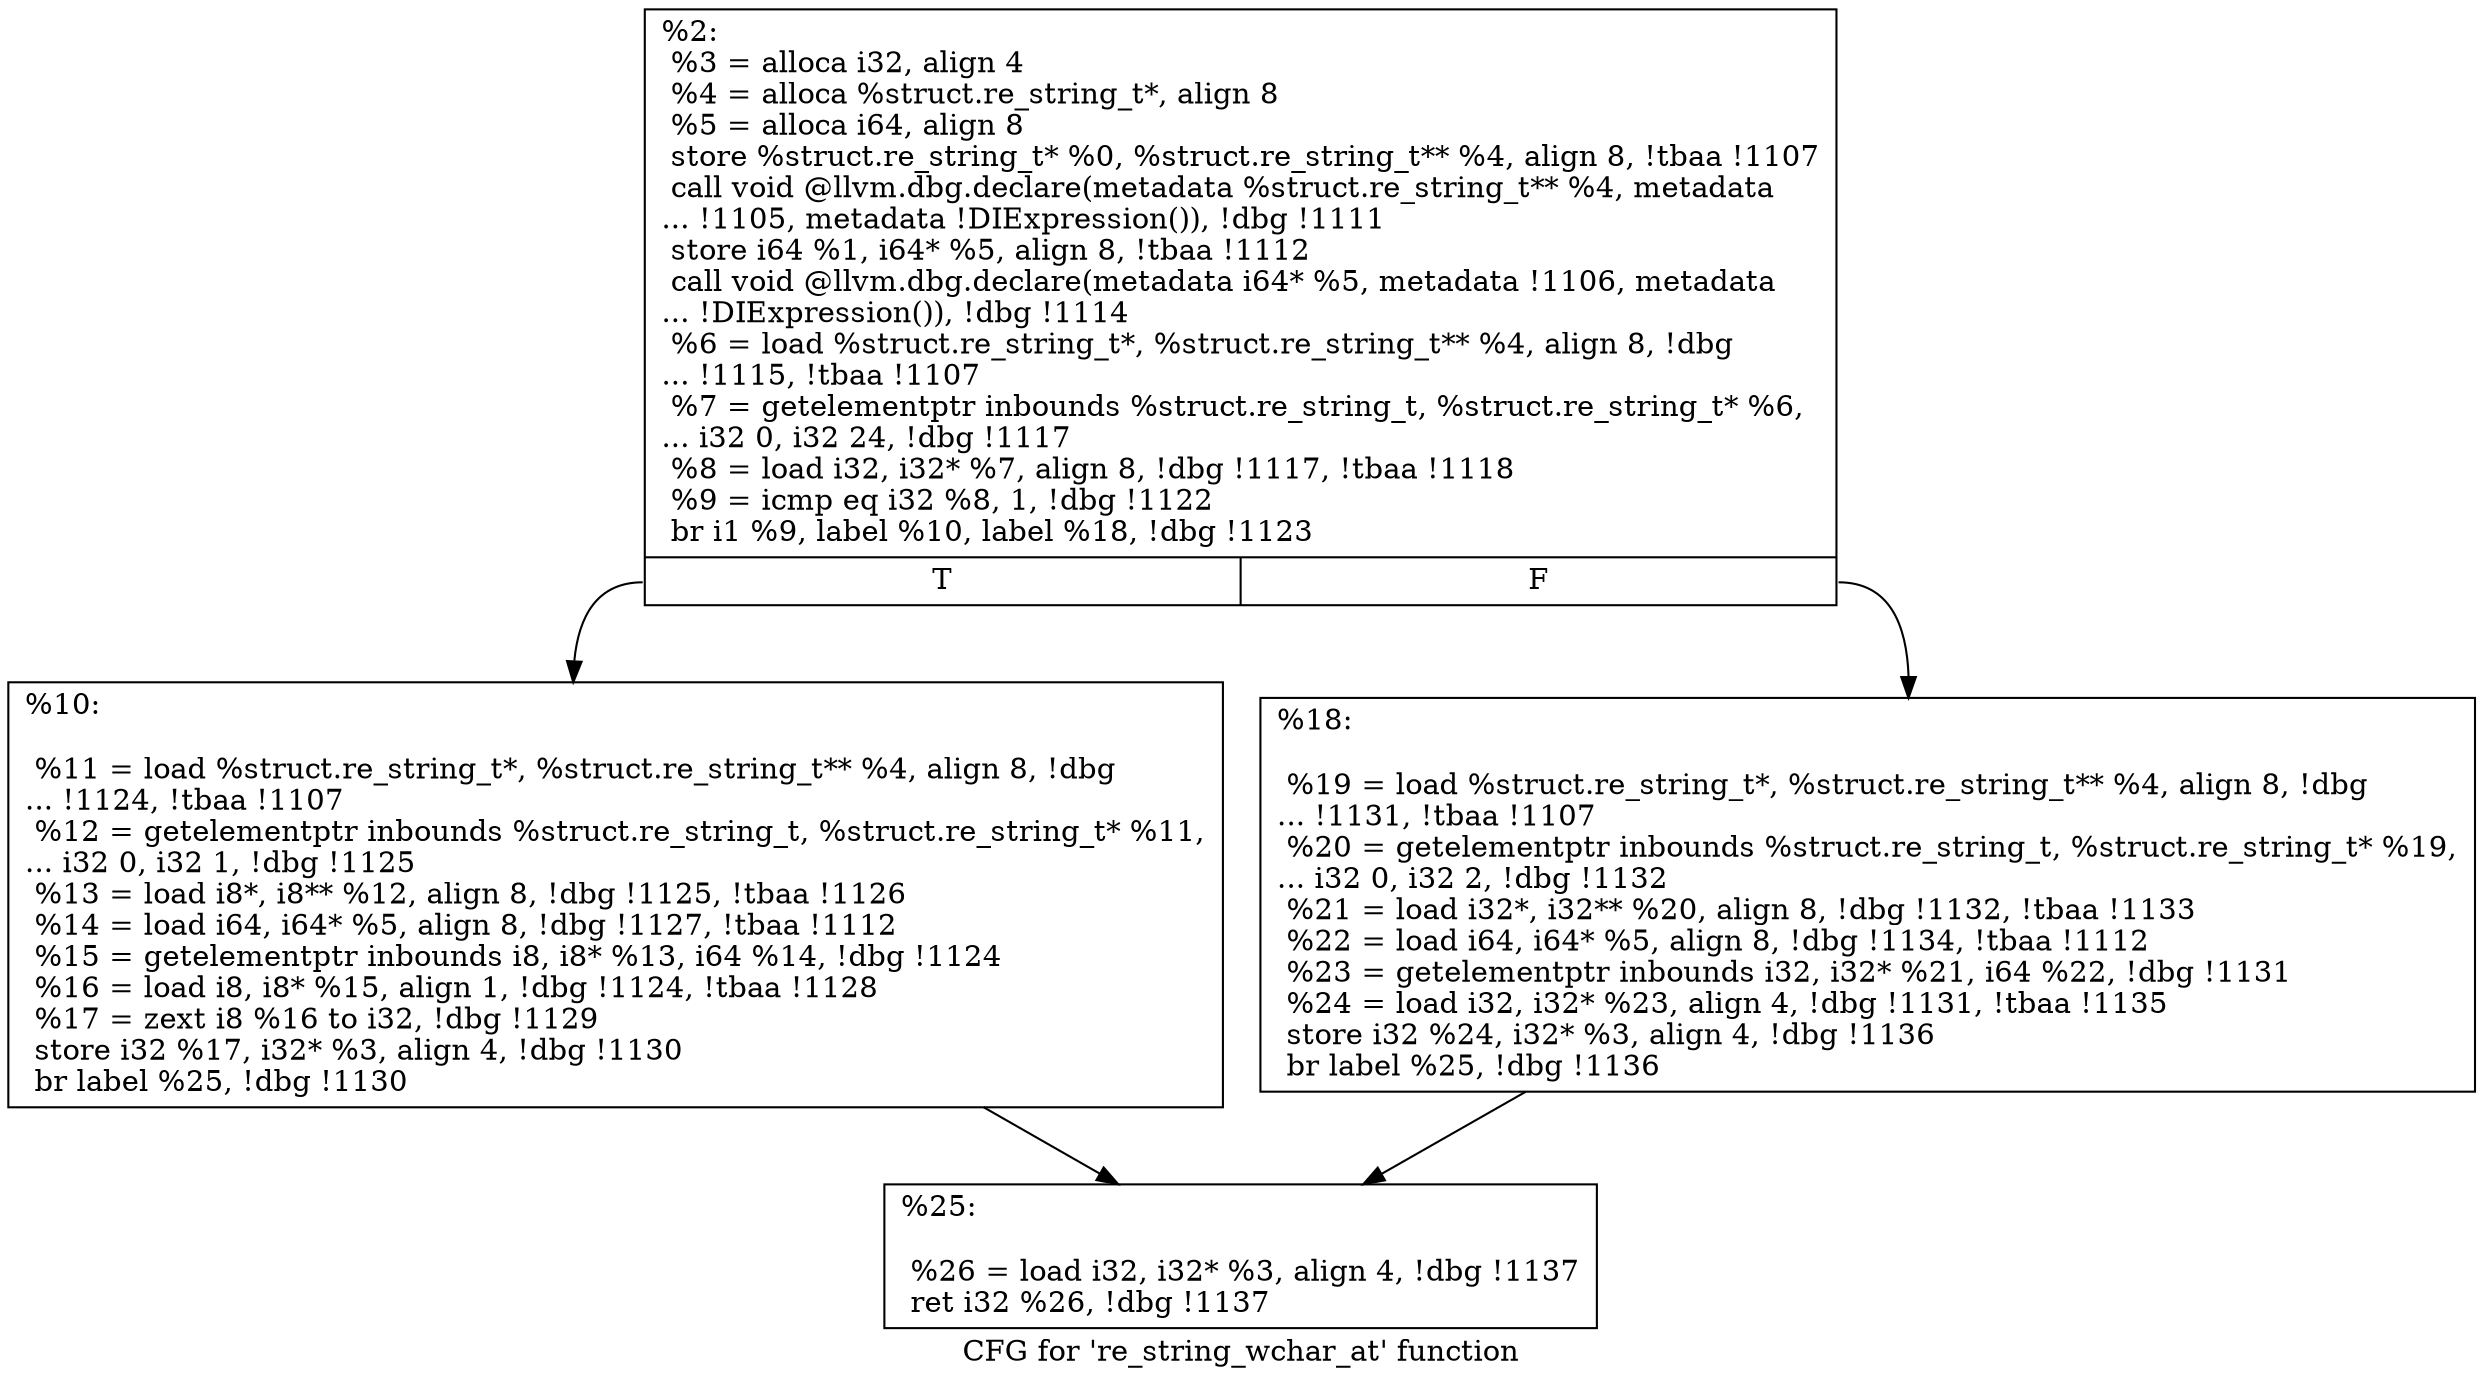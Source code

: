 digraph "CFG for 're_string_wchar_at' function" {
	label="CFG for 're_string_wchar_at' function";

	Node0xcaf370 [shape=record,label="{%2:\l  %3 = alloca i32, align 4\l  %4 = alloca %struct.re_string_t*, align 8\l  %5 = alloca i64, align 8\l  store %struct.re_string_t* %0, %struct.re_string_t** %4, align 8, !tbaa !1107\l  call void @llvm.dbg.declare(metadata %struct.re_string_t** %4, metadata\l... !1105, metadata !DIExpression()), !dbg !1111\l  store i64 %1, i64* %5, align 8, !tbaa !1112\l  call void @llvm.dbg.declare(metadata i64* %5, metadata !1106, metadata\l... !DIExpression()), !dbg !1114\l  %6 = load %struct.re_string_t*, %struct.re_string_t** %4, align 8, !dbg\l... !1115, !tbaa !1107\l  %7 = getelementptr inbounds %struct.re_string_t, %struct.re_string_t* %6,\l... i32 0, i32 24, !dbg !1117\l  %8 = load i32, i32* %7, align 8, !dbg !1117, !tbaa !1118\l  %9 = icmp eq i32 %8, 1, !dbg !1122\l  br i1 %9, label %10, label %18, !dbg !1123\l|{<s0>T|<s1>F}}"];
	Node0xcaf370:s0 -> Node0xcb2900;
	Node0xcaf370:s1 -> Node0xcb2950;
	Node0xcb2900 [shape=record,label="{%10:\l\l  %11 = load %struct.re_string_t*, %struct.re_string_t** %4, align 8, !dbg\l... !1124, !tbaa !1107\l  %12 = getelementptr inbounds %struct.re_string_t, %struct.re_string_t* %11,\l... i32 0, i32 1, !dbg !1125\l  %13 = load i8*, i8** %12, align 8, !dbg !1125, !tbaa !1126\l  %14 = load i64, i64* %5, align 8, !dbg !1127, !tbaa !1112\l  %15 = getelementptr inbounds i8, i8* %13, i64 %14, !dbg !1124\l  %16 = load i8, i8* %15, align 1, !dbg !1124, !tbaa !1128\l  %17 = zext i8 %16 to i32, !dbg !1129\l  store i32 %17, i32* %3, align 4, !dbg !1130\l  br label %25, !dbg !1130\l}"];
	Node0xcb2900 -> Node0xcb29a0;
	Node0xcb2950 [shape=record,label="{%18:\l\l  %19 = load %struct.re_string_t*, %struct.re_string_t** %4, align 8, !dbg\l... !1131, !tbaa !1107\l  %20 = getelementptr inbounds %struct.re_string_t, %struct.re_string_t* %19,\l... i32 0, i32 2, !dbg !1132\l  %21 = load i32*, i32** %20, align 8, !dbg !1132, !tbaa !1133\l  %22 = load i64, i64* %5, align 8, !dbg !1134, !tbaa !1112\l  %23 = getelementptr inbounds i32, i32* %21, i64 %22, !dbg !1131\l  %24 = load i32, i32* %23, align 4, !dbg !1131, !tbaa !1135\l  store i32 %24, i32* %3, align 4, !dbg !1136\l  br label %25, !dbg !1136\l}"];
	Node0xcb2950 -> Node0xcb29a0;
	Node0xcb29a0 [shape=record,label="{%25:\l\l  %26 = load i32, i32* %3, align 4, !dbg !1137\l  ret i32 %26, !dbg !1137\l}"];
}
